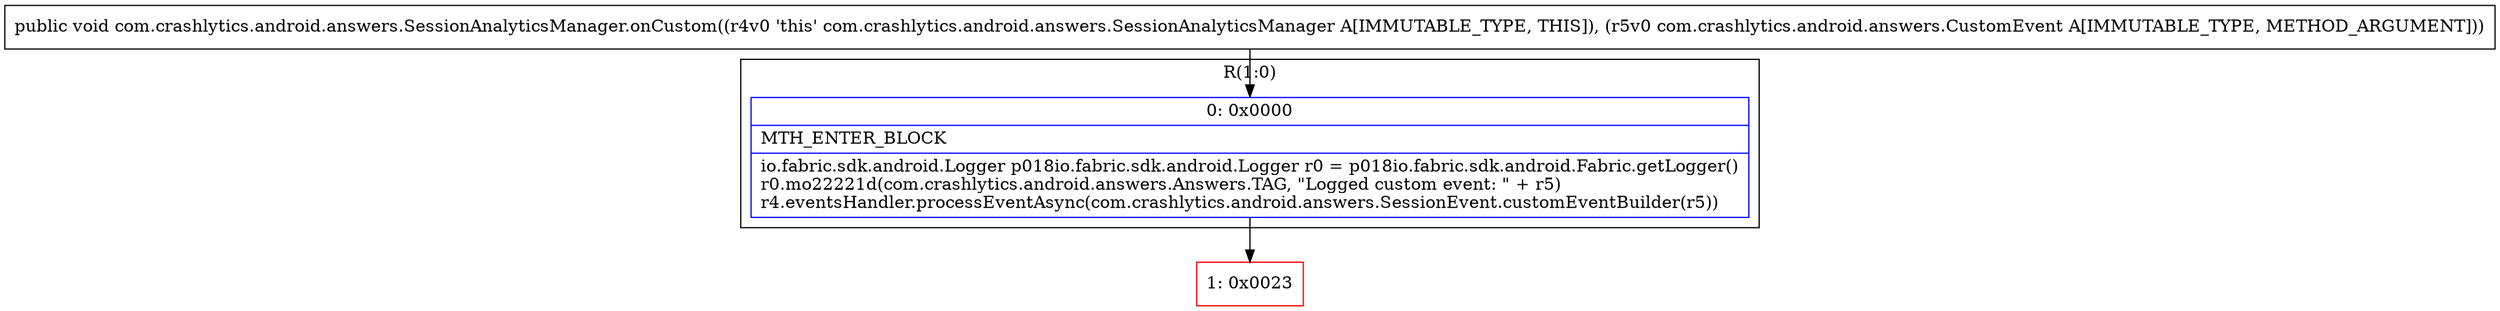 digraph "CFG forcom.crashlytics.android.answers.SessionAnalyticsManager.onCustom(Lcom\/crashlytics\/android\/answers\/CustomEvent;)V" {
subgraph cluster_Region_435158544 {
label = "R(1:0)";
node [shape=record,color=blue];
Node_0 [shape=record,label="{0\:\ 0x0000|MTH_ENTER_BLOCK\l|io.fabric.sdk.android.Logger p018io.fabric.sdk.android.Logger r0 = p018io.fabric.sdk.android.Fabric.getLogger()\lr0.mo22221d(com.crashlytics.android.answers.Answers.TAG, \"Logged custom event: \" + r5)\lr4.eventsHandler.processEventAsync(com.crashlytics.android.answers.SessionEvent.customEventBuilder(r5))\l}"];
}
Node_1 [shape=record,color=red,label="{1\:\ 0x0023}"];
MethodNode[shape=record,label="{public void com.crashlytics.android.answers.SessionAnalyticsManager.onCustom((r4v0 'this' com.crashlytics.android.answers.SessionAnalyticsManager A[IMMUTABLE_TYPE, THIS]), (r5v0 com.crashlytics.android.answers.CustomEvent A[IMMUTABLE_TYPE, METHOD_ARGUMENT])) }"];
MethodNode -> Node_0;
Node_0 -> Node_1;
}


